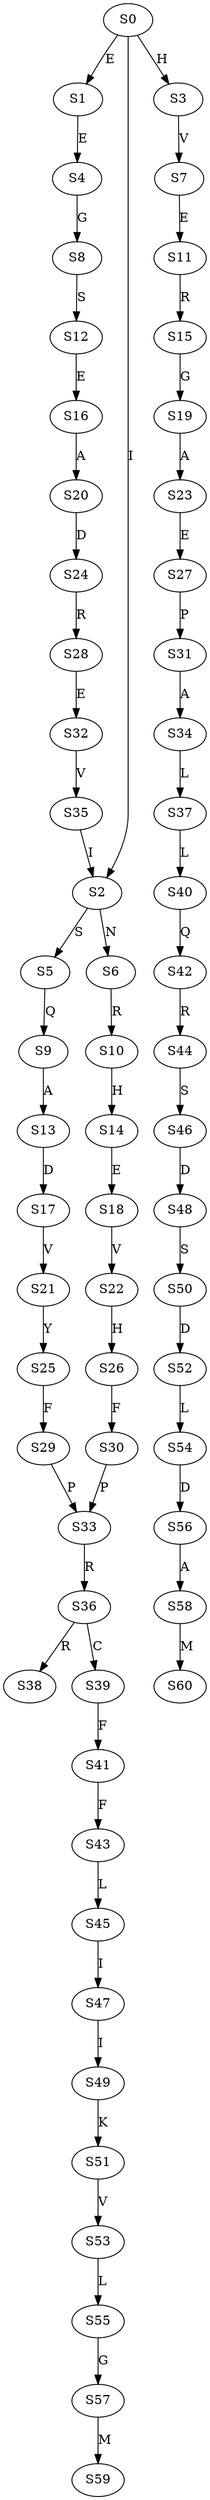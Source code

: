 strict digraph  {
	S0 -> S1 [ label = E ];
	S0 -> S2 [ label = I ];
	S0 -> S3 [ label = H ];
	S1 -> S4 [ label = E ];
	S2 -> S5 [ label = S ];
	S2 -> S6 [ label = N ];
	S3 -> S7 [ label = V ];
	S4 -> S8 [ label = G ];
	S5 -> S9 [ label = Q ];
	S6 -> S10 [ label = R ];
	S7 -> S11 [ label = E ];
	S8 -> S12 [ label = S ];
	S9 -> S13 [ label = A ];
	S10 -> S14 [ label = H ];
	S11 -> S15 [ label = R ];
	S12 -> S16 [ label = E ];
	S13 -> S17 [ label = D ];
	S14 -> S18 [ label = E ];
	S15 -> S19 [ label = G ];
	S16 -> S20 [ label = A ];
	S17 -> S21 [ label = V ];
	S18 -> S22 [ label = V ];
	S19 -> S23 [ label = A ];
	S20 -> S24 [ label = D ];
	S21 -> S25 [ label = Y ];
	S22 -> S26 [ label = H ];
	S23 -> S27 [ label = E ];
	S24 -> S28 [ label = R ];
	S25 -> S29 [ label = F ];
	S26 -> S30 [ label = F ];
	S27 -> S31 [ label = P ];
	S28 -> S32 [ label = E ];
	S29 -> S33 [ label = P ];
	S30 -> S33 [ label = P ];
	S31 -> S34 [ label = A ];
	S32 -> S35 [ label = V ];
	S33 -> S36 [ label = R ];
	S34 -> S37 [ label = L ];
	S35 -> S2 [ label = I ];
	S36 -> S38 [ label = R ];
	S36 -> S39 [ label = C ];
	S37 -> S40 [ label = L ];
	S39 -> S41 [ label = F ];
	S40 -> S42 [ label = Q ];
	S41 -> S43 [ label = F ];
	S42 -> S44 [ label = R ];
	S43 -> S45 [ label = L ];
	S44 -> S46 [ label = S ];
	S45 -> S47 [ label = I ];
	S46 -> S48 [ label = D ];
	S47 -> S49 [ label = I ];
	S48 -> S50 [ label = S ];
	S49 -> S51 [ label = K ];
	S50 -> S52 [ label = D ];
	S51 -> S53 [ label = V ];
	S52 -> S54 [ label = L ];
	S53 -> S55 [ label = L ];
	S54 -> S56 [ label = D ];
	S55 -> S57 [ label = G ];
	S56 -> S58 [ label = A ];
	S57 -> S59 [ label = M ];
	S58 -> S60 [ label = M ];
}
